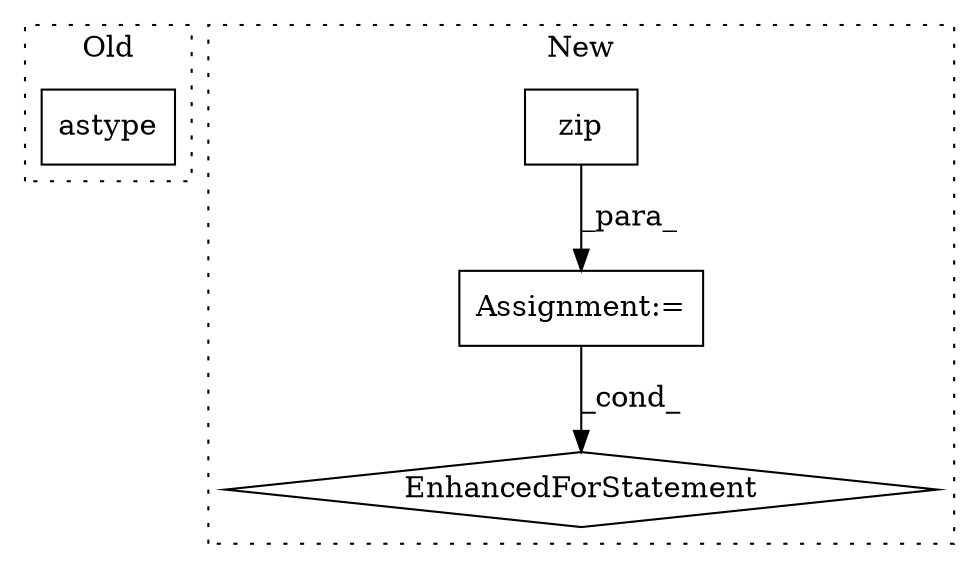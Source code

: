 digraph G {
subgraph cluster0 {
1 [label="astype" a="32" s="2162,2180" l="7,1" shape="box"];
label = "Old";
style="dotted";
}
subgraph cluster1 {
2 [label="zip" a="32" s="3450,3495" l="4,1" shape="box"];
3 [label="EnhancedForStatement" a="70" s="3343,3496" l="82,2" shape="diamond"];
4 [label="Assignment:=" a="7" s="3343,3496" l="82,2" shape="box"];
label = "New";
style="dotted";
}
2 -> 4 [label="_para_"];
4 -> 3 [label="_cond_"];
}